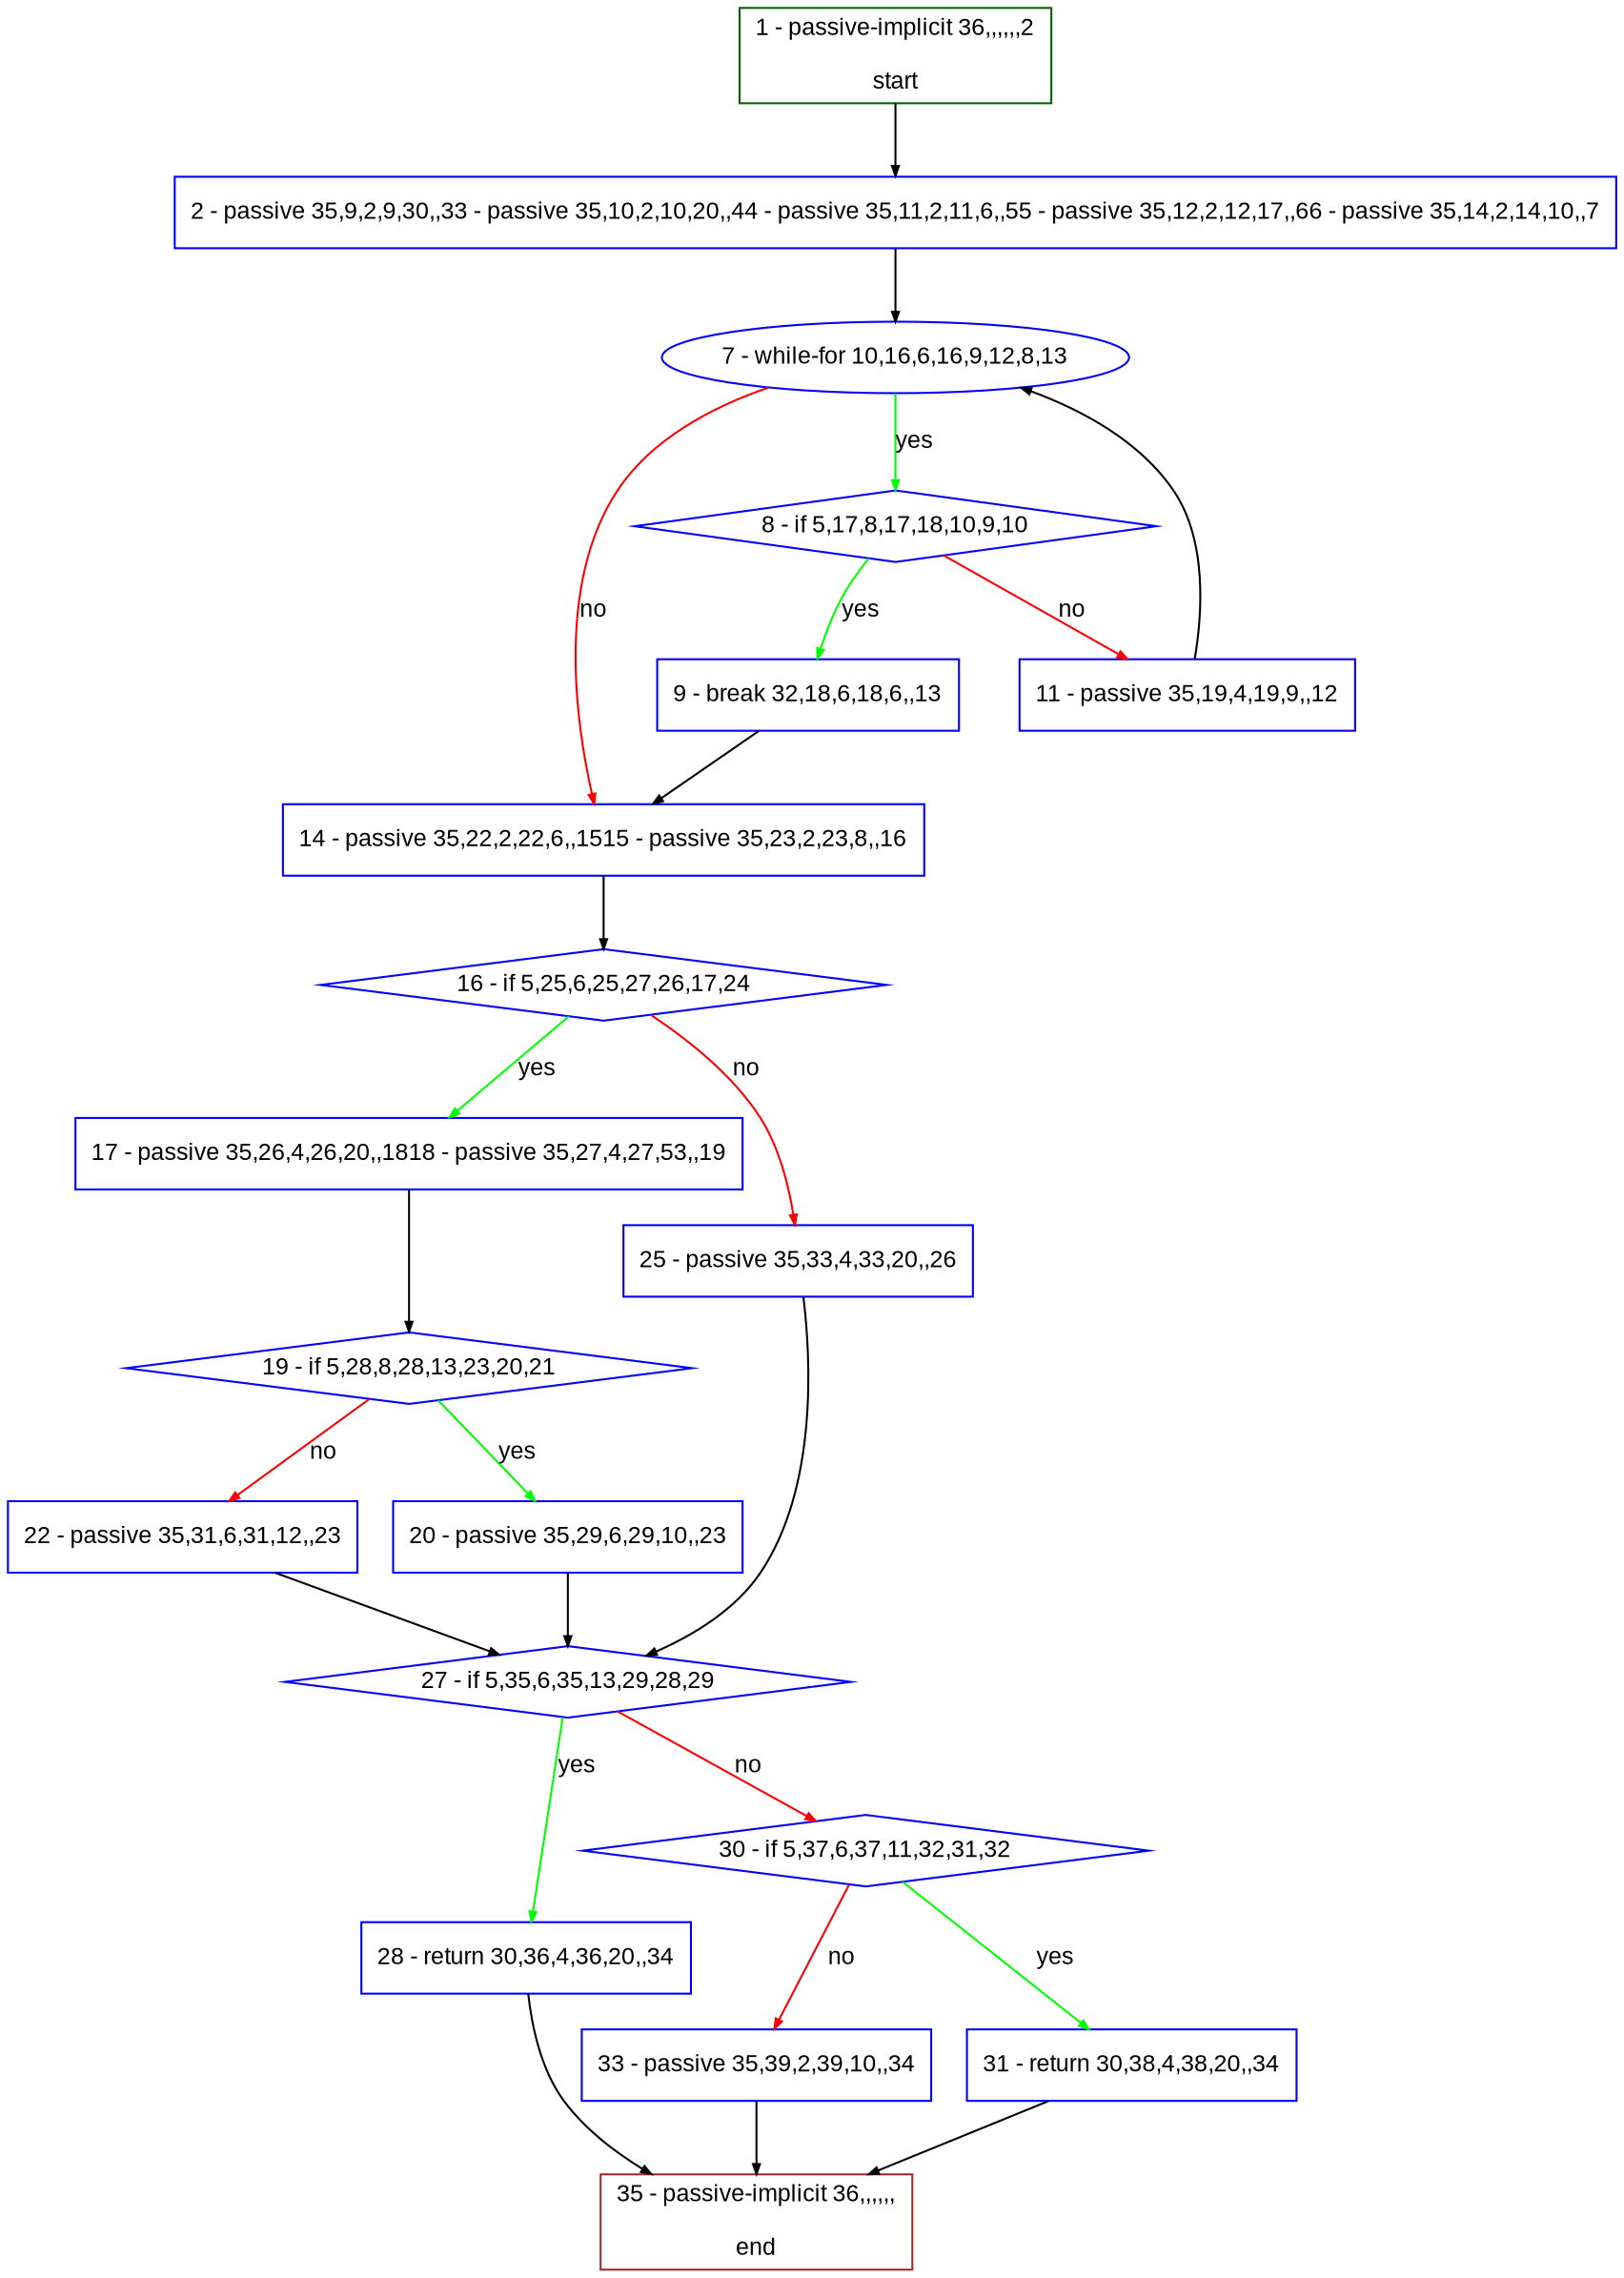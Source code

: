 digraph "" {
  graph [bgcolor="white", fillcolor="#FFFFCC", pack="true", packmode="clust", fontname="Arial", label="", fontsize="12", compound="true", style="rounded,filled"];
  node [node_initialized="no", fillcolor="white", fontname="Arial", label="", color="grey", fontsize="12", fixedsize="false", compound="true", shape="rectangle", style="filled"];
  edge [arrowtail="none", lhead="", fontcolor="black", fontname="Arial", label="", color="black", fontsize="12", arrowhead="normal", arrowsize="0.5", compound="true", ltail="", dir="forward"];
  __N1 [fillcolor="#ffffff", label="2 - passive 35,9,2,9,30,,33 - passive 35,10,2,10,20,,44 - passive 35,11,2,11,6,,55 - passive 35,12,2,12,17,,66 - passive 35,14,2,14,10,,7", color="#0000ff", shape="box", style="filled"];
  __N2 [fillcolor="#ffffff", label="1 - passive-implicit 36,,,,,,2\n\nstart", color="#006400", shape="box", style="filled"];
  __N3 [fillcolor="#ffffff", label="7 - while-for 10,16,6,16,9,12,8,13", color="#0000ff", shape="oval", style="filled"];
  __N4 [fillcolor="#ffffff", label="8 - if 5,17,8,17,18,10,9,10", color="#0000ff", shape="diamond", style="filled"];
  __N5 [fillcolor="#ffffff", label="14 - passive 35,22,2,22,6,,1515 - passive 35,23,2,23,8,,16", color="#0000ff", shape="box", style="filled"];
  __N6 [fillcolor="#ffffff", label="9 - break 32,18,6,18,6,,13", color="#0000ff", shape="box", style="filled"];
  __N7 [fillcolor="#ffffff", label="11 - passive 35,19,4,19,9,,12", color="#0000ff", shape="box", style="filled"];
  __N8 [fillcolor="#ffffff", label="16 - if 5,25,6,25,27,26,17,24", color="#0000ff", shape="diamond", style="filled"];
  __N9 [fillcolor="#ffffff", label="17 - passive 35,26,4,26,20,,1818 - passive 35,27,4,27,53,,19", color="#0000ff", shape="box", style="filled"];
  __N10 [fillcolor="#ffffff", label="25 - passive 35,33,4,33,20,,26", color="#0000ff", shape="box", style="filled"];
  __N11 [fillcolor="#ffffff", label="19 - if 5,28,8,28,13,23,20,21", color="#0000ff", shape="diamond", style="filled"];
  __N12 [fillcolor="#ffffff", label="20 - passive 35,29,6,29,10,,23", color="#0000ff", shape="box", style="filled"];
  __N13 [fillcolor="#ffffff", label="22 - passive 35,31,6,31,12,,23", color="#0000ff", shape="box", style="filled"];
  __N14 [fillcolor="#ffffff", label="27 - if 5,35,6,35,13,29,28,29", color="#0000ff", shape="diamond", style="filled"];
  __N15 [fillcolor="#ffffff", label="28 - return 30,36,4,36,20,,34", color="#0000ff", shape="box", style="filled"];
  __N16 [fillcolor="#ffffff", label="30 - if 5,37,6,37,11,32,31,32", color="#0000ff", shape="diamond", style="filled"];
  __N17 [fillcolor="#ffffff", label="35 - passive-implicit 36,,,,,,\n\nend", color="#a52a2a", shape="box", style="filled"];
  __N18 [fillcolor="#ffffff", label="31 - return 30,38,4,38,20,,34", color="#0000ff", shape="box", style="filled"];
  __N19 [fillcolor="#ffffff", label="33 - passive 35,39,2,39,10,,34", color="#0000ff", shape="box", style="filled"];
  __N2 -> __N1 [arrowtail="none", color="#000000", label="", arrowhead="normal", dir="forward"];
  __N1 -> __N3 [arrowtail="none", color="#000000", label="", arrowhead="normal", dir="forward"];
  __N3 -> __N4 [arrowtail="none", color="#00ff00", label="yes", arrowhead="normal", dir="forward"];
  __N3 -> __N5 [arrowtail="none", color="#ff0000", label="no", arrowhead="normal", dir="forward"];
  __N4 -> __N6 [arrowtail="none", color="#00ff00", label="yes", arrowhead="normal", dir="forward"];
  __N4 -> __N7 [arrowtail="none", color="#ff0000", label="no", arrowhead="normal", dir="forward"];
  __N6 -> __N5 [arrowtail="none", color="#000000", label="", arrowhead="normal", dir="forward"];
  __N7 -> __N3 [arrowtail="none", color="#000000", label="", arrowhead="normal", dir="forward"];
  __N5 -> __N8 [arrowtail="none", color="#000000", label="", arrowhead="normal", dir="forward"];
  __N8 -> __N9 [arrowtail="none", color="#00ff00", label="yes", arrowhead="normal", dir="forward"];
  __N8 -> __N10 [arrowtail="none", color="#ff0000", label="no", arrowhead="normal", dir="forward"];
  __N9 -> __N11 [arrowtail="none", color="#000000", label="", arrowhead="normal", dir="forward"];
  __N11 -> __N12 [arrowtail="none", color="#00ff00", label="yes", arrowhead="normal", dir="forward"];
  __N11 -> __N13 [arrowtail="none", color="#ff0000", label="no", arrowhead="normal", dir="forward"];
  __N12 -> __N14 [arrowtail="none", color="#000000", label="", arrowhead="normal", dir="forward"];
  __N13 -> __N14 [arrowtail="none", color="#000000", label="", arrowhead="normal", dir="forward"];
  __N10 -> __N14 [arrowtail="none", color="#000000", label="", arrowhead="normal", dir="forward"];
  __N14 -> __N15 [arrowtail="none", color="#00ff00", label="yes", arrowhead="normal", dir="forward"];
  __N14 -> __N16 [arrowtail="none", color="#ff0000", label="no", arrowhead="normal", dir="forward"];
  __N15 -> __N17 [arrowtail="none", color="#000000", label="", arrowhead="normal", dir="forward"];
  __N16 -> __N18 [arrowtail="none", color="#00ff00", label="yes", arrowhead="normal", dir="forward"];
  __N16 -> __N19 [arrowtail="none", color="#ff0000", label="no", arrowhead="normal", dir="forward"];
  __N18 -> __N17 [arrowtail="none", color="#000000", label="", arrowhead="normal", dir="forward"];
  __N19 -> __N17 [arrowtail="none", color="#000000", label="", arrowhead="normal", dir="forward"];
}
